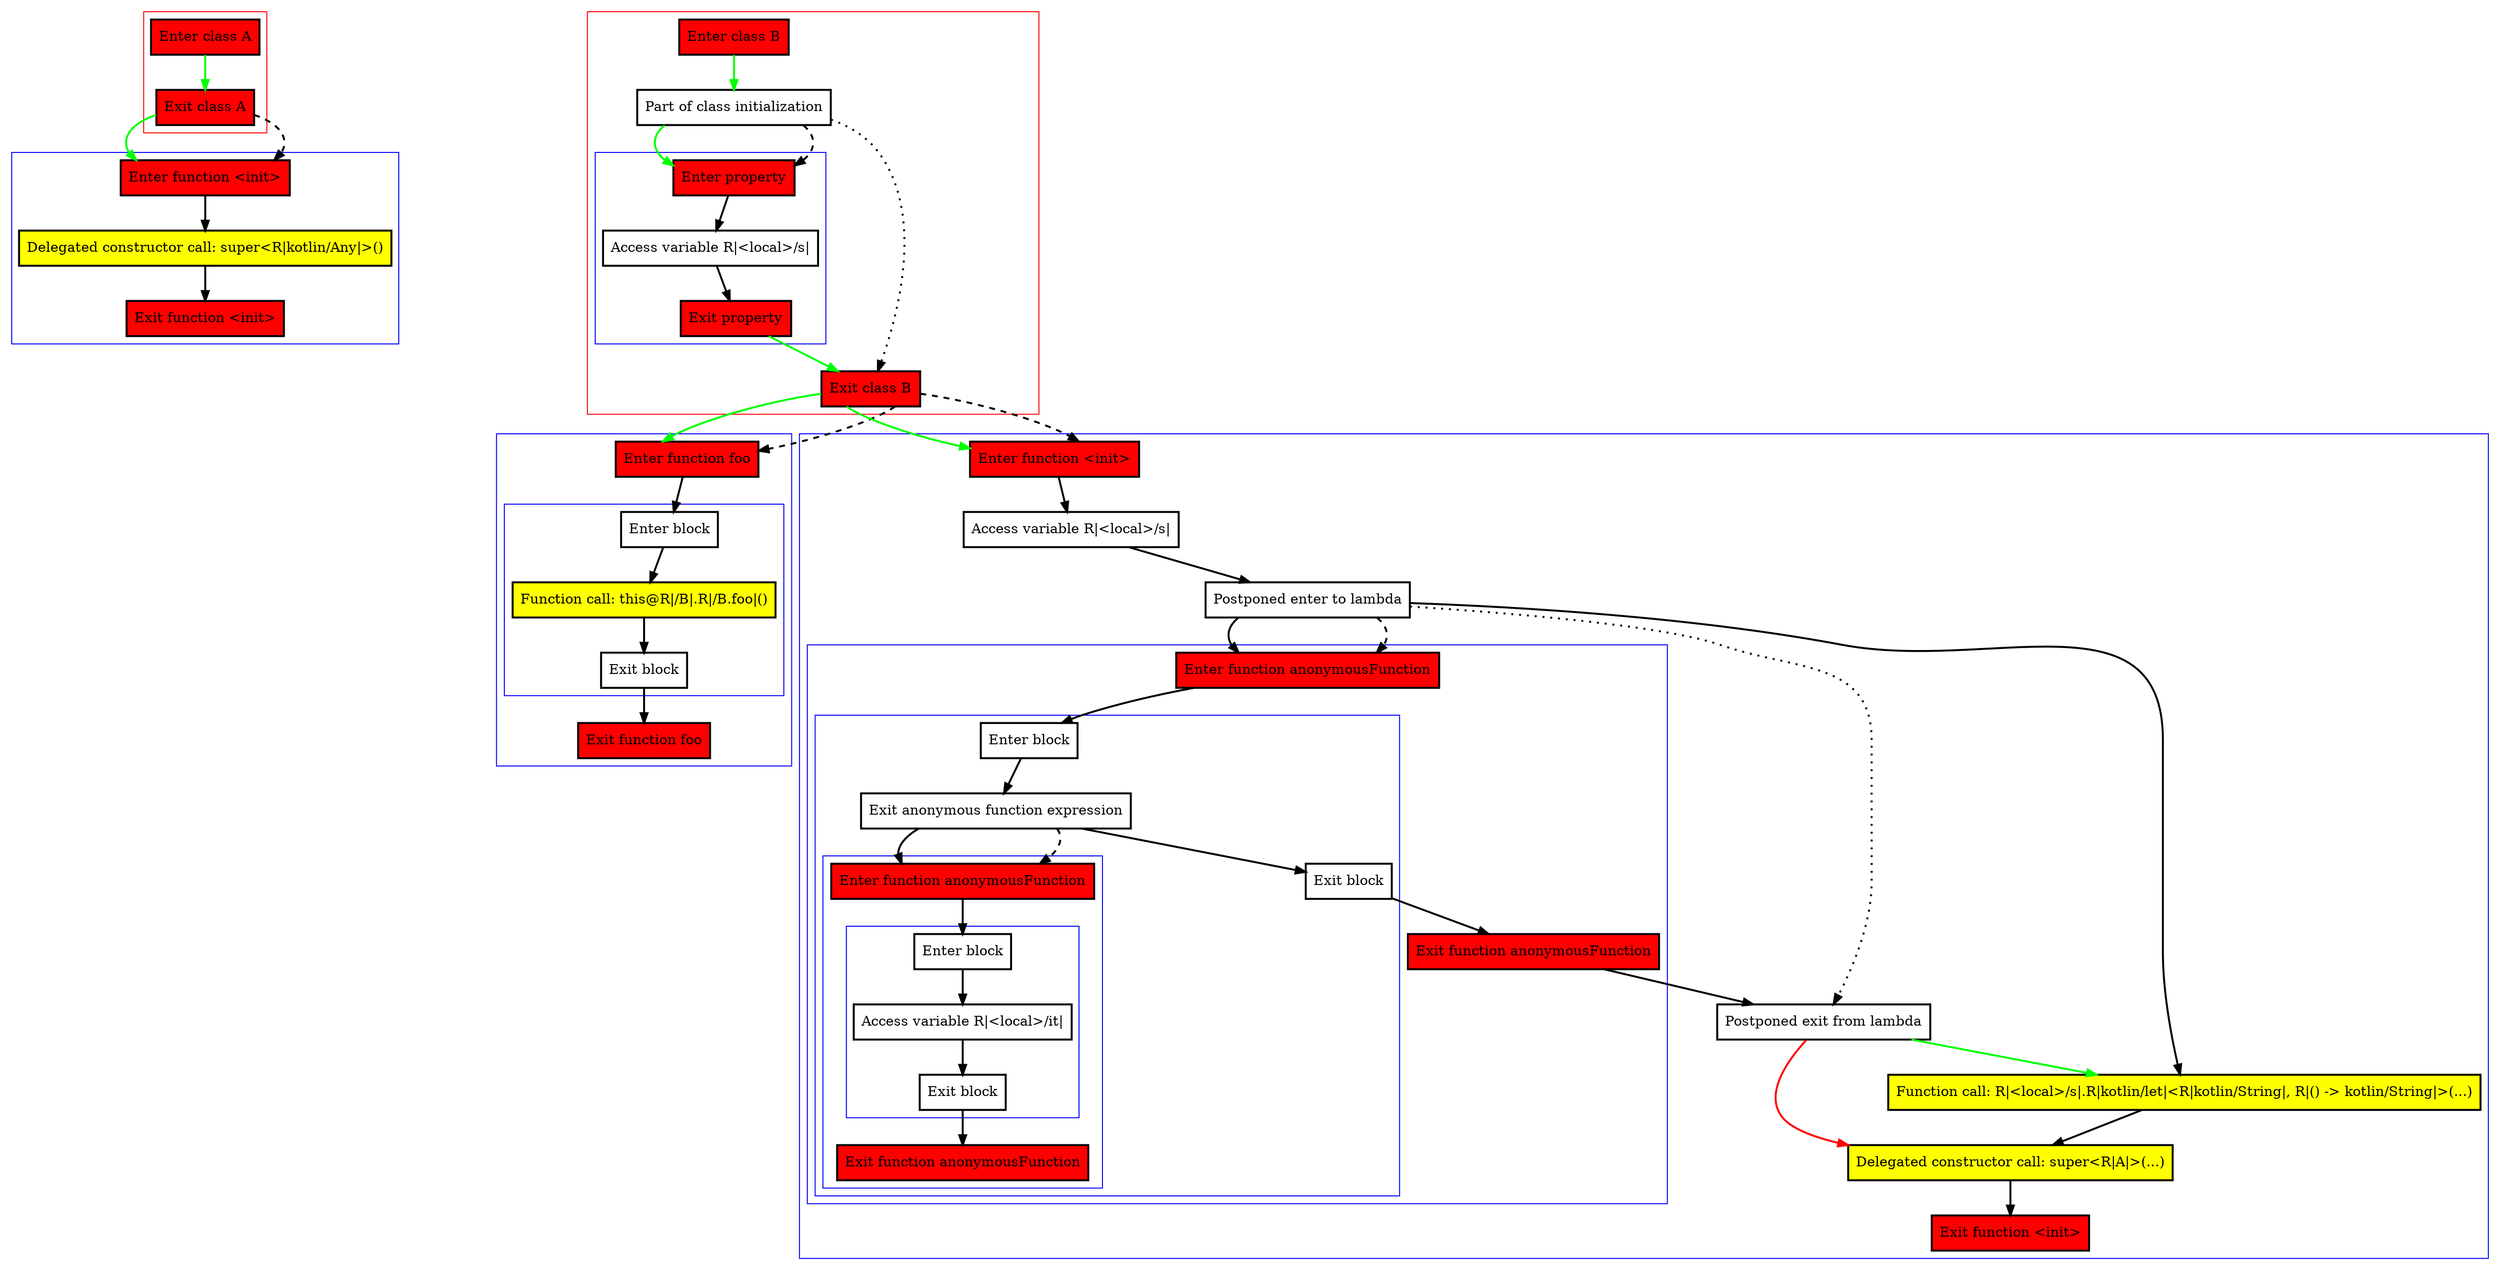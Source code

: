 digraph postponedLambdaInConstructor_kt {
    graph [nodesep=3]
    node [shape=box penwidth=2]
    edge [penwidth=2]

    subgraph cluster_0 {
        color=red
        0 [label="Enter class A" style="filled" fillcolor=red];
        1 [label="Exit class A" style="filled" fillcolor=red];
    }
    subgraph cluster_1 {
        color=blue
        2 [label="Enter function <init>" style="filled" fillcolor=red];
        3 [label="Delegated constructor call: super<R|kotlin/Any|>()" style="filled" fillcolor=yellow];
        4 [label="Exit function <init>" style="filled" fillcolor=red];
    }
    0 -> {1} [color=green];
    1 -> {2} [color=green];
    1 -> {2} [style=dashed];
    2 -> {3};
    3 -> {4};

    subgraph cluster_2 {
        color=red
        5 [label="Enter class B" style="filled" fillcolor=red];
        6 [label="Part of class initialization"];
        subgraph cluster_3 {
            color=blue
            7 [label="Enter property" style="filled" fillcolor=red];
            8 [label="Access variable R|<local>/s|"];
            9 [label="Exit property" style="filled" fillcolor=red];
        }
        10 [label="Exit class B" style="filled" fillcolor=red];
    }
    subgraph cluster_4 {
        color=blue
        11 [label="Enter function foo" style="filled" fillcolor=red];
        subgraph cluster_5 {
            color=blue
            12 [label="Enter block"];
            13 [label="Function call: this@R|/B|.R|/B.foo|()" style="filled" fillcolor=yellow];
            14 [label="Exit block"];
        }
        15 [label="Exit function foo" style="filled" fillcolor=red];
    }
    subgraph cluster_6 {
        color=blue
        16 [label="Enter function <init>" style="filled" fillcolor=red];
        17 [label="Access variable R|<local>/s|"];
        18 [label="Postponed enter to lambda"];
        subgraph cluster_7 {
            color=blue
            19 [label="Enter function anonymousFunction" style="filled" fillcolor=red];
            subgraph cluster_8 {
                color=blue
                20 [label="Enter block"];
                21 [label="Exit anonymous function expression"];
                subgraph cluster_9 {
                    color=blue
                    22 [label="Enter function anonymousFunction" style="filled" fillcolor=red];
                    subgraph cluster_10 {
                        color=blue
                        23 [label="Enter block"];
                        24 [label="Access variable R|<local>/it|"];
                        25 [label="Exit block"];
                    }
                    26 [label="Exit function anonymousFunction" style="filled" fillcolor=red];
                }
                27 [label="Exit block"];
            }
            28 [label="Exit function anonymousFunction" style="filled" fillcolor=red];
        }
        29 [label="Postponed exit from lambda"];
        30 [label="Function call: R|<local>/s|.R|kotlin/let|<R|kotlin/String|, R|() -> kotlin/String|>(...)" style="filled" fillcolor=yellow];
        31 [label="Delegated constructor call: super<R|A|>(...)" style="filled" fillcolor=yellow];
        32 [label="Exit function <init>" style="filled" fillcolor=red];
    }
    5 -> {6} [color=green];
    6 -> {7} [color=green];
    6 -> {10} [style=dotted];
    6 -> {7} [style=dashed];
    7 -> {8};
    8 -> {9};
    9 -> {10} [color=green];
    10 -> {11 16} [color=green];
    10 -> {11 16} [style=dashed];
    11 -> {12};
    12 -> {13};
    13 -> {14};
    14 -> {15};
    16 -> {17};
    17 -> {18};
    18 -> {19 30};
    18 -> {29} [style=dotted];
    18 -> {19} [style=dashed];
    19 -> {20};
    20 -> {21};
    21 -> {22 27};
    21 -> {22} [style=dashed];
    22 -> {23};
    23 -> {24};
    24 -> {25};
    25 -> {26};
    27 -> {28};
    28 -> {29};
    29 -> {30} [color=green];
    29 -> {31} [color=red];
    30 -> {31};
    31 -> {32};

}
